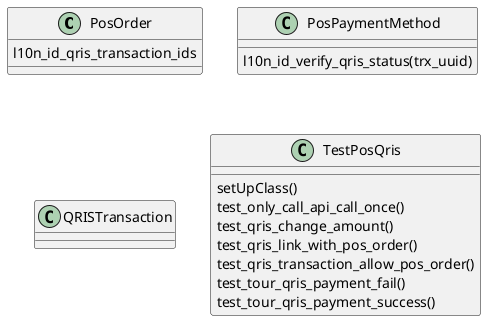 @startuml classes_l10n_id_pos
set namespaceSeparator none
class "PosOrder" as odoo_src.odoo.addons.l10n_id_pos.models.pos_order.PosOrder {
  l10n_id_qris_transaction_ids
}
class "PosPaymentMethod" as odoo_src.odoo.addons.l10n_id_pos.models.pos_payment_method.PosPaymentMethod {
  l10n_id_verify_qris_status(trx_uuid)
}
class "QRISTransaction" as odoo_src.odoo.addons.l10n_id_pos.models.qris_transaction.QRISTransaction {
}
class "TestPosQris" as odoo_src.odoo.addons.l10n_id_pos.tests.test_qris_pos.TestPosQris {
  setUpClass()
  test_only_call_api_call_once()
  test_qris_change_amount()
  test_qris_link_with_pos_order()
  test_qris_transaction_allow_pos_order()
  test_tour_qris_payment_fail()
  test_tour_qris_payment_success()
}
@enduml
